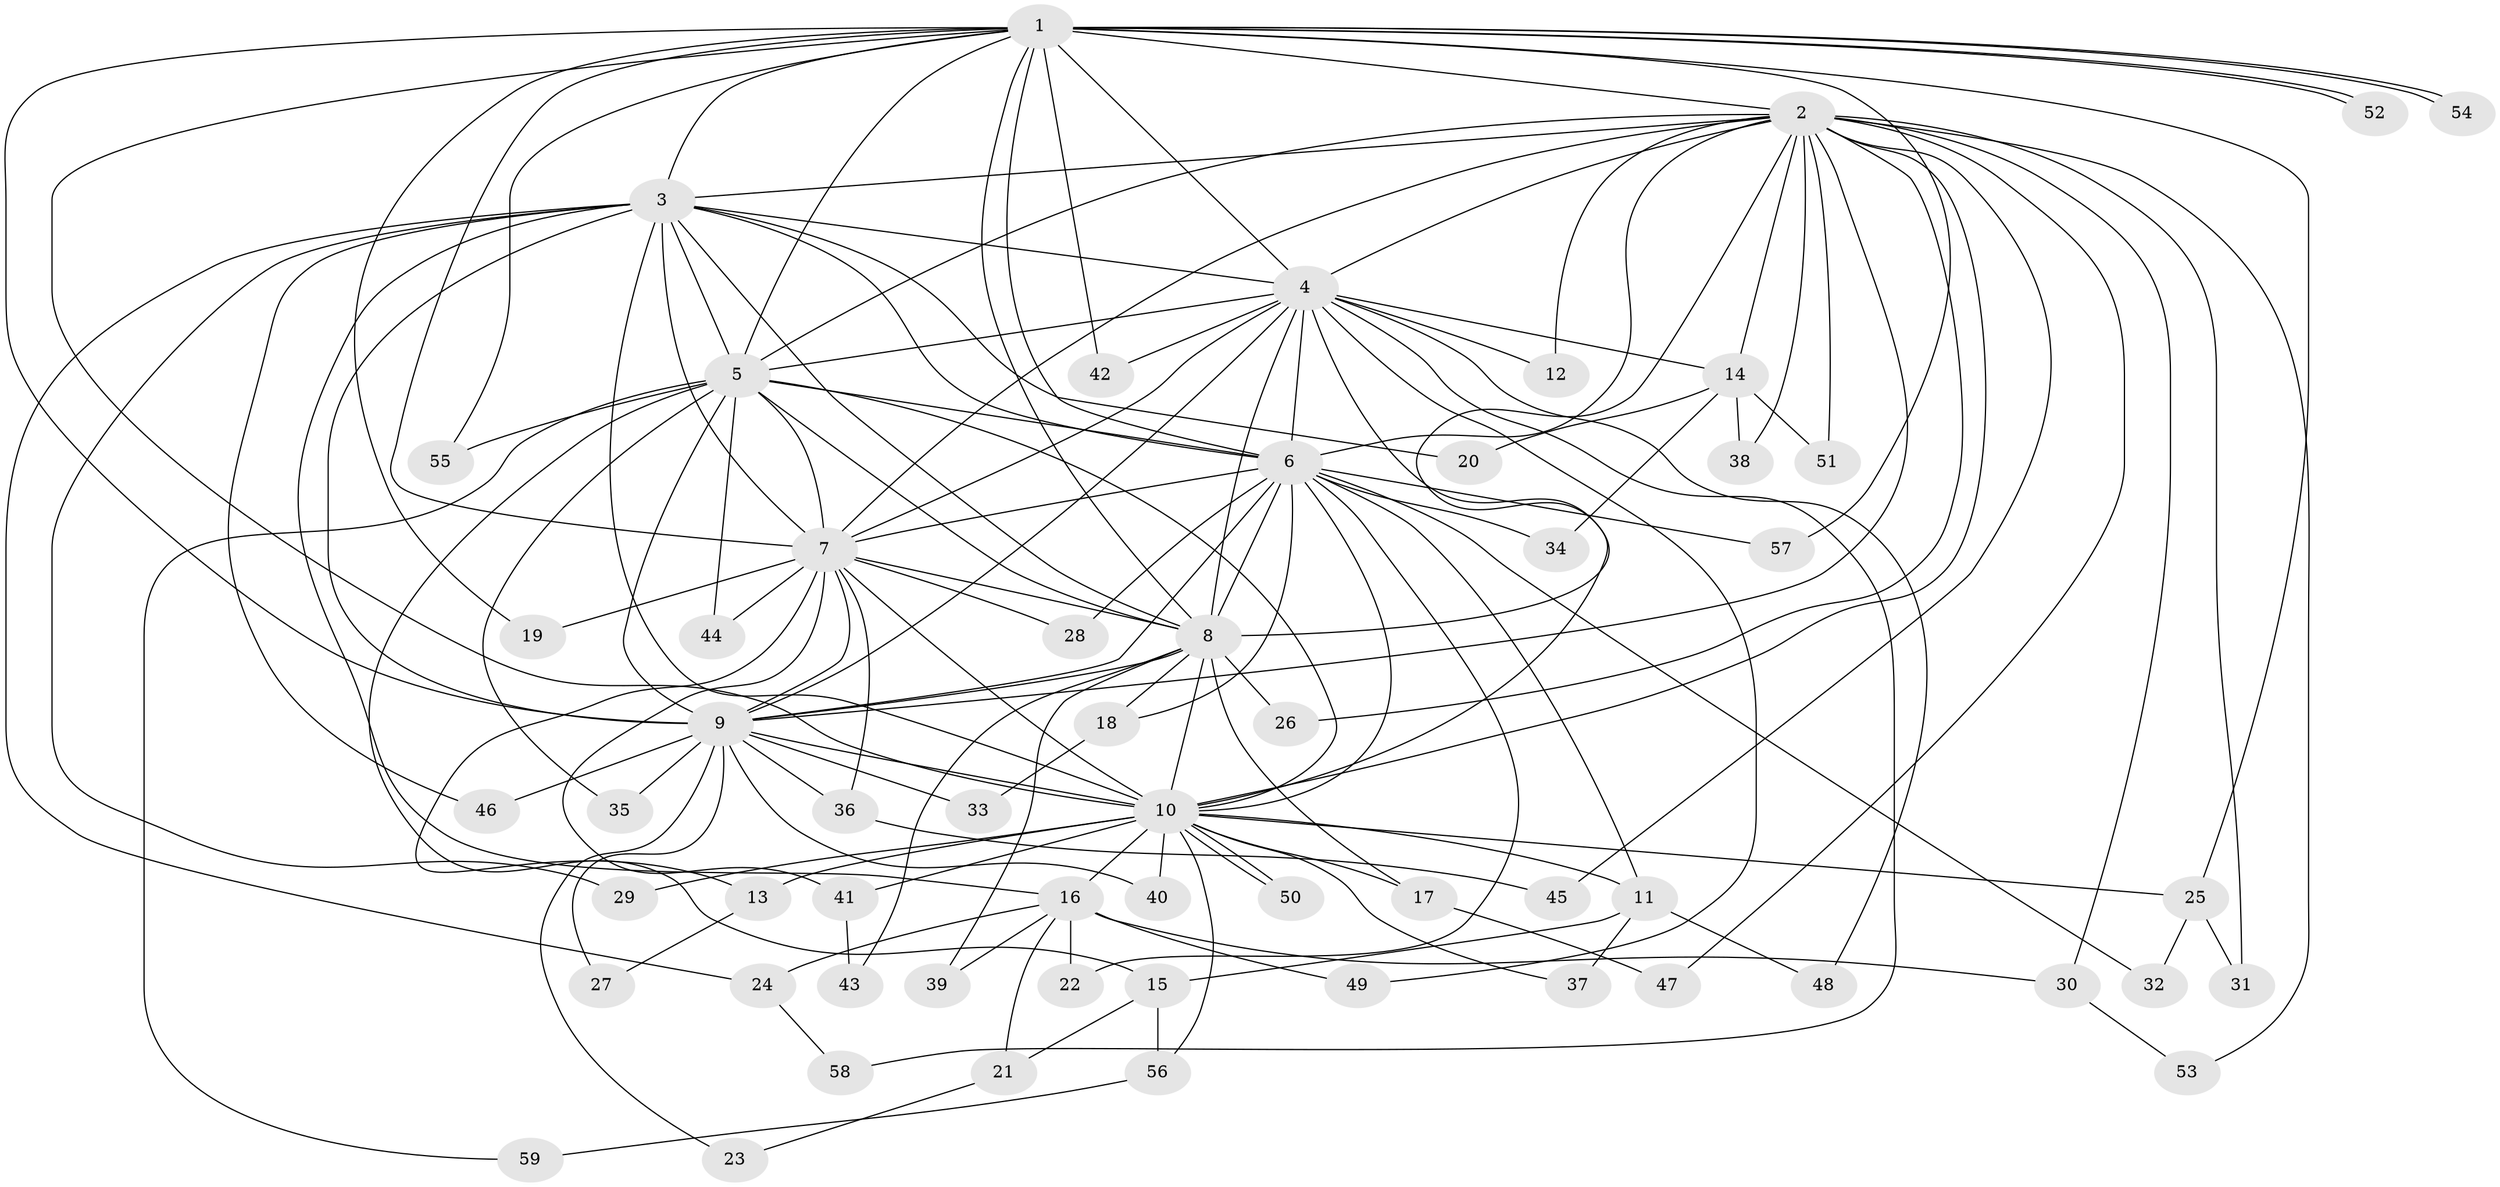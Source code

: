 // Generated by graph-tools (version 1.1) at 2025/35/03/09/25 02:35:13]
// undirected, 59 vertices, 143 edges
graph export_dot {
graph [start="1"]
  node [color=gray90,style=filled];
  1;
  2;
  3;
  4;
  5;
  6;
  7;
  8;
  9;
  10;
  11;
  12;
  13;
  14;
  15;
  16;
  17;
  18;
  19;
  20;
  21;
  22;
  23;
  24;
  25;
  26;
  27;
  28;
  29;
  30;
  31;
  32;
  33;
  34;
  35;
  36;
  37;
  38;
  39;
  40;
  41;
  42;
  43;
  44;
  45;
  46;
  47;
  48;
  49;
  50;
  51;
  52;
  53;
  54;
  55;
  56;
  57;
  58;
  59;
  1 -- 2;
  1 -- 3;
  1 -- 4;
  1 -- 5;
  1 -- 6;
  1 -- 7;
  1 -- 8;
  1 -- 9;
  1 -- 10;
  1 -- 19;
  1 -- 25;
  1 -- 42;
  1 -- 52;
  1 -- 52;
  1 -- 54;
  1 -- 54;
  1 -- 55;
  1 -- 57;
  2 -- 3;
  2 -- 4;
  2 -- 5;
  2 -- 6;
  2 -- 7;
  2 -- 8;
  2 -- 9;
  2 -- 10;
  2 -- 12;
  2 -- 14;
  2 -- 26;
  2 -- 30;
  2 -- 31;
  2 -- 38;
  2 -- 45;
  2 -- 47;
  2 -- 51;
  2 -- 53;
  3 -- 4;
  3 -- 5;
  3 -- 6;
  3 -- 7;
  3 -- 8;
  3 -- 9;
  3 -- 10;
  3 -- 16;
  3 -- 20;
  3 -- 24;
  3 -- 29;
  3 -- 46;
  4 -- 5;
  4 -- 6;
  4 -- 7;
  4 -- 8;
  4 -- 9;
  4 -- 10;
  4 -- 12;
  4 -- 14;
  4 -- 42;
  4 -- 48;
  4 -- 49;
  4 -- 58;
  5 -- 6;
  5 -- 7;
  5 -- 8;
  5 -- 9;
  5 -- 10;
  5 -- 15;
  5 -- 35;
  5 -- 44;
  5 -- 55;
  5 -- 59;
  6 -- 7;
  6 -- 8;
  6 -- 9;
  6 -- 10;
  6 -- 11;
  6 -- 18;
  6 -- 22;
  6 -- 28;
  6 -- 32;
  6 -- 34;
  6 -- 57;
  7 -- 8;
  7 -- 9;
  7 -- 10;
  7 -- 13;
  7 -- 19;
  7 -- 28;
  7 -- 36;
  7 -- 41;
  7 -- 44;
  8 -- 9;
  8 -- 10;
  8 -- 17;
  8 -- 18;
  8 -- 26;
  8 -- 39;
  8 -- 43;
  9 -- 10;
  9 -- 23;
  9 -- 27;
  9 -- 33;
  9 -- 35;
  9 -- 36;
  9 -- 40;
  9 -- 46;
  10 -- 11;
  10 -- 13;
  10 -- 16;
  10 -- 17;
  10 -- 25;
  10 -- 29;
  10 -- 37;
  10 -- 40;
  10 -- 41;
  10 -- 50;
  10 -- 50;
  10 -- 56;
  11 -- 15;
  11 -- 37;
  11 -- 48;
  13 -- 27;
  14 -- 20;
  14 -- 34;
  14 -- 38;
  14 -- 51;
  15 -- 21;
  15 -- 56;
  16 -- 21;
  16 -- 22;
  16 -- 24;
  16 -- 30;
  16 -- 39;
  16 -- 49;
  17 -- 47;
  18 -- 33;
  21 -- 23;
  24 -- 58;
  25 -- 31;
  25 -- 32;
  30 -- 53;
  36 -- 45;
  41 -- 43;
  56 -- 59;
}
